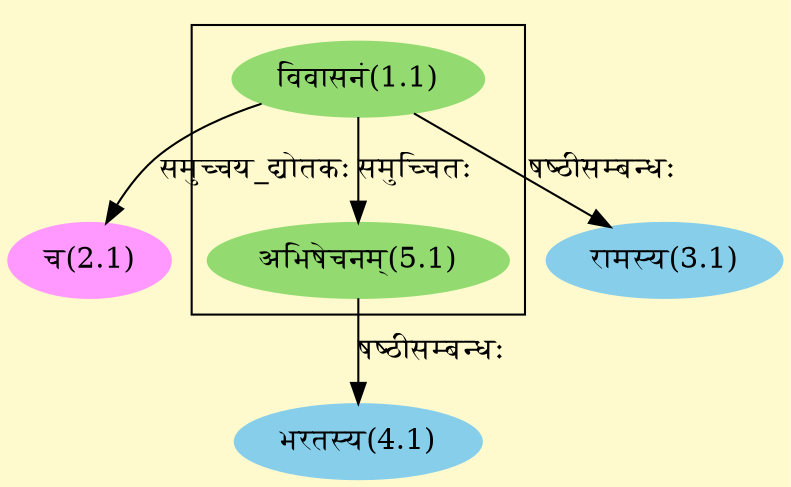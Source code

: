 digraph G{
rankdir=BT;
 compound=true;
 bgcolor="lemonchiffon1";

subgraph cluster_1{
Node5_1 [style=filled, color="#93DB70" label = "अभिषेचनम्(5.1)"]
Node1_1 [style=filled, color="#93DB70" label = "विवासनं(1.1)"]

}
Node2_1 [style=filled, color="#FF99FF" label = "च(2.1)"]
Node1_1 [style=filled, color="#93DB70" label = "विवासनं(1.1)"]
Node3_1 [style=filled, color="#87CEEB" label = "रामस्य(3.1)"]
Node4_1 [style=filled, color="#87CEEB" label = "भरतस्य(4.1)"]
Node5_1 [style=filled, color="#93DB70" label = "अभिषेचनम्(5.1)"]
/* Start of Relations section */

Node2_1 -> Node1_1 [  label="समुच्चय_द्योतकः"  dir="back" ]
Node3_1 -> Node1_1 [  label="षष्ठीसम्बन्धः"  dir="back" ]
Node4_1 -> Node5_1 [  label="षष्ठीसम्बन्धः"  dir="back" ]
Node5_1 -> Node1_1 [  label="समुच्चितः"  dir="back" ]
}
